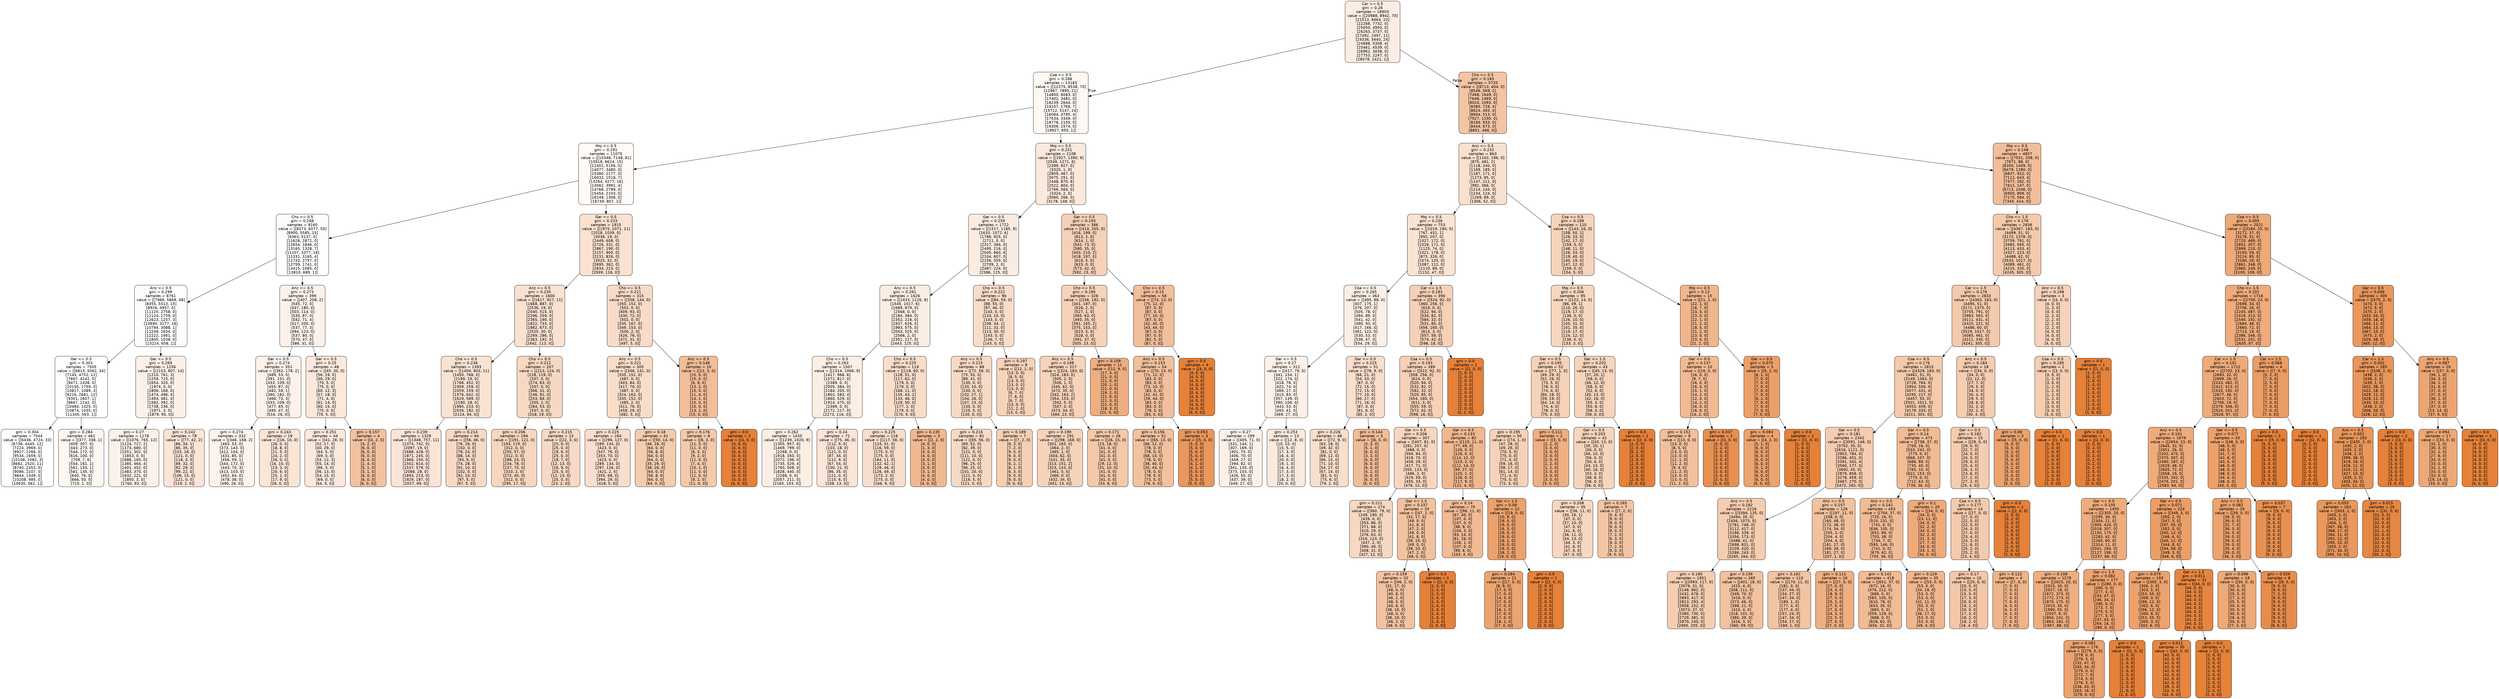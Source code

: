 digraph Tree {
node [shape=box, style="filled, rounded", color="black", fontname=helvetica] ;
edge [fontname=helvetica] ;
0 [label="Car <= 0.5\ngini = 0.26\nsamples = 18903\nvalue = [[20988, 8942, 70]\n[21513, 8464, 23]\n[22268, 7732, 0]\n[25050, 4950, 0]\n[26263, 3737, 0]\n[27492, 2497, 11]\n[24336, 5640, 24]\n[24688, 5308, 4]\n[25461, 4539, 0]\n[26962, 3038, 0]\n[27753, 2247, 0]\n[28578, 1421, 1]]", fillcolor="#fbede3"] ;
1 [label="Coa <= 0.5\ngini = 0.286\nsamples = 13183\nvalue = [[12275, 8538, 70]\n[12967, 7895, 21]\n[14800, 6083, 0]\n[17402, 3481, 0]\n[18239, 2644, 0]\n[19107, 1769, 7]\n[15712, 5147, 24]\n[16084, 4795, 4]\n[17534, 3349, 0]\n[18778, 2105, 0]\n[19309, 1574, 0]\n[19927, 955, 1]]", fillcolor="#fdf8f3"] ;
0 -> 1 [labeldistance=2.5, labelangle=45, headlabel="True"] ;
2 [label="Moj <= 0.5\ngini = 0.291\nsamples = 11075\nvalue = [[10348, 7148, 61]\n[10918, 6624, 15]\n[12401, 5156, 0]\n[14077, 3480, 0]\n[15380, 2177, 0]\n[16032, 1518, 7]\n[13264, 4277, 16]\n[13562, 3991, 4]\n[14768, 2789, 0]\n[15454, 2103, 0]\n[16249, 1308, 0]\n[16749, 807, 1]]", fillcolor="#fefaf7"] ;
1 -> 2 ;
3 [label="Cho <= 0.5\ngini = 0.298\nsamples = 9160\nvalue = [[8373, 6077, 50]\n[8900, 5585, 15]\n[9363, 5137, 0]\n[11628, 2872, 0]\n[12654, 1846, 0]\n[13165, 1328, 7]\n[11107, 3377, 16]\n[11331, 3165, 4]\n[11743, 2757, 0]\n[12759, 1741, 0]\n[13415, 1085, 0]\n[13810, 689, 1]]", fillcolor="#fffdfb"] ;
2 -> 3 ;
4 [label="Anz <= 0.5\ngini = 0.299\nsamples = 8761\nvalue = [[7966, 5869, 48]\n[8355, 5513, 15]\n[8926, 4957, 0]\n[11125, 2758, 0]\n[12124, 1759, 0]\n[12623, 1257, 3]\n[10690, 3177, 16]\n[10794, 3088, 1]\n[11249, 2634, 0]\n[12222, 1661, 0]\n[12845, 1038, 0]\n[13224, 658, 1]]", fillcolor="#fffdfc"] ;
3 -> 4 ;
5 [label="Gar <= 0.5\ngini = 0.303\nsamples = 7505\nvalue = [[6813, 5062, 34]\n[7145, 4752, 12]\n[7667, 4242, 0]\n[9471, 2438, 0]\n[10150, 1759, 0]\n[10817, 1089, 3]\n[9216, 2681, 12]\n[9301, 2607, 1]\n[9667, 2242, 0]\n[10484, 1425, 0]\n[10874, 1035, 0]\n[11345, 563, 1]]", fillcolor="#fffffe"] ;
4 -> 5 ;
6 [label="gini = 0.304\nsamples = 7044\nvalue = [[6436, 4724, 33]\n[6736, 4445, 12]\n[7224, 3969, 0]\n[8927, 2266, 0]\n[9534, 1659, 0]\n[10108, 1082, 3]\n[8662, 2520, 11]\n[8740, 2453, 0]\n[9086, 2107, 0]\n[9844, 1349, 0]\n[10208, 985, 0]\n[10630, 562, 1]]", fillcolor="#ffffff"] ;
5 -> 6 ;
7 [label="gini = 0.284\nsamples = 461\nvalue = [[377, 338, 1]\n[409, 307, 0]\n[443, 273, 0]\n[544, 172, 0]\n[616, 100, 0]\n[709, 7, 0]\n[554, 161, 1]\n[561, 154, 1]\n[581, 135, 0]\n[640, 76, 0]\n[666, 50, 0]\n[715, 1, 0]]", fillcolor="#fdf7f2"] ;
5 -> 7 ;
8 [label="Gar <= 0.5\ngini = 0.269\nsamples = 1256\nvalue = [[1153, 807, 14]\n[1210, 761, 3]\n[1259, 715, 0]\n[1654, 320, 0]\n[1974, 0, 0]\n[1806, 168, 0]\n[1474, 496, 4]\n[1493, 481, 0]\n[1582, 392, 0]\n[1738, 236, 0]\n[1971, 3, 0]\n[1879, 95, 0]]", fillcolor="#fcf1e8"] ;
4 -> 8 ;
9 [label="gini = 0.27\nsamples = 1178\nvalue = [[1076, 765, 12]\n[1124, 727, 2]\n[1173, 680, 0]\n[1551, 302, 0]\n[1853, 0, 0]\n[1688, 165, 0]\n[1385, 464, 4]\n[1401, 452, 0]\n[1483, 370, 0]\n[1632, 221, 0]\n[1850, 3, 0]\n[1760, 93, 0]]", fillcolor="#fcf1e9"] ;
8 -> 9 ;
10 [label="gini = 0.242\nsamples = 78\nvalue = [[77, 42, 2]\n[86, 34, 1]\n[86, 35, 0]\n[103, 18, 0]\n[121, 0, 0]\n[118, 3, 0]\n[89, 32, 0]\n[92, 29, 0]\n[99, 22, 0]\n[106, 15, 0]\n[121, 0, 0]\n[119, 2, 0]]", fillcolor="#fae5d7"] ;
8 -> 10 ;
11 [label="Anz <= 0.5\ngini = 0.273\nsamples = 399\nvalue = [[407, 208, 2]\n[545, 72, 0]\n[437, 180, 0]\n[503, 114, 0]\n[530, 87, 0]\n[542, 71, 4]\n[417, 200, 0]\n[537, 77, 3]\n[494, 123, 0]\n[537, 80, 0]\n[570, 47, 0]\n[586, 31, 0]]", fillcolor="#fcf2eb"] ;
3 -> 11 ;
12 [label="Gar <= 0.5\ngini = 0.274\nsamples = 351\nvalue = [[362, 178, 2]\n[489, 53, 0]\n[391, 151, 0]\n[433, 109, 0]\n[455, 87, 0]\n[482, 59, 1]\n[360, 182, 0]\n[466, 73, 3]\n[433, 109, 0]\n[477, 65, 0]\n[495, 47, 0]\n[516, 26, 0]]", fillcolor="#fcf2eb"] ;
11 -> 12 ;
13 [label="gini = 0.274\nsamples = 332\nvalue = [[346, 168, 2]\n[463, 53, 0]\n[373, 143, 0]\n[412, 104, 0]\n[431, 85, 0]\n[456, 59, 1]\n[344, 172, 0]\n[443, 70, 3]\n[413, 103, 0]\n[452, 64, 0]\n[478, 38, 0]\n[490, 26, 0]]", fillcolor="#fcf3ec"] ;
12 -> 13 ;
14 [label="gini = 0.243\nsamples = 19\nvalue = [[16, 10, 0]\n[26, 0, 0]\n[18, 8, 0]\n[21, 5, 0]\n[24, 2, 0]\n[26, 0, 0]\n[16, 10, 0]\n[23, 3, 0]\n[20, 6, 0]\n[25, 1, 0]\n[17, 9, 0]\n[26, 0, 0]]", fillcolor="#fae6d7"] ;
12 -> 14 ;
15 [label="Gar <= 0.5\ngini = 0.25\nsamples = 48\nvalue = [[45, 30, 0]\n[56, 19, 0]\n[46, 29, 0]\n[70, 5, 0]\n[75, 0, 0]\n[60, 12, 3]\n[57, 18, 0]\n[71, 4, 0]\n[61, 14, 0]\n[60, 15, 0]\n[75, 0, 0]\n[70, 5, 0]]", fillcolor="#fae9dc"] ;
11 -> 15 ;
16 [label="gini = 0.251\nsamples = 44\nvalue = [[41, 28, 0]\n[52, 17, 0]\n[40, 29, 0]\n[64, 5, 0]\n[69, 0, 0]\n[54, 12, 3]\n[55, 14, 0]\n[66, 3, 0]\n[56, 13, 0]\n[54, 15, 0]\n[69, 0, 0]\n[64, 5, 0]]", fillcolor="#fbe9dd"] ;
15 -> 16 ;
17 [label="gini = 0.157\nsamples = 4\nvalue = [[4, 2, 0]\n[4, 2, 0]\n[6, 0, 0]\n[6, 0, 0]\n[6, 0, 0]\n[6, 0, 0]\n[2, 4, 0]\n[5, 1, 0]\n[5, 1, 0]\n[6, 0, 0]\n[6, 0, 0]\n[6, 0, 0]]", fillcolor="#f2c2a0"] ;
15 -> 17 ;
18 [label="Gar <= 0.5\ngini = 0.233\nsamples = 1915\nvalue = [[1975, 1071, 11]\n[2018, 1039, 0]\n[3038, 19, 0]\n[2449, 608, 0]\n[2726, 331, 0]\n[2867, 190, 0]\n[2157, 900, 0]\n[2231, 826, 0]\n[3025, 32, 0]\n[2695, 362, 0]\n[2834, 223, 0]\n[2939, 118, 0]]", fillcolor="#f9e2d1"] ;
2 -> 18 ;
19 [label="Anz <= 0.5\ngini = 0.235\nsamples = 1600\nvalue = [[1617, 927, 11]\n[1668, 887, 0]\n[2536, 19, 0]\n[2040, 515, 0]\n[2296, 259, 0]\n[2365, 190, 0]\n[1822, 733, 0]\n[1882, 673, 0]\n[2525, 30, 0]\n[2269, 286, 0]\n[2363, 192, 0]\n[2442, 113, 0]]", fillcolor="#f9e2d2"] ;
18 -> 19 ;
20 [label="Cho <= 0.5\ngini = 0.238\nsamples = 1393\nvalue = [[1404, 803, 11]\n[1450, 768, 0]\n[2199, 19, 0]\n[1766, 452, 0]\n[1959, 259, 0]\n[2059, 159, 0]\n[1576, 642, 0]\n[1629, 589, 0]\n[2190, 28, 0]\n[1985, 233, 0]\n[2026, 192, 0]\n[2124, 94, 0]]", fillcolor="#f9e4d4"] ;
19 -> 20 ;
21 [label="gini = 0.239\nsamples = 1329\nvalue = [[1348, 757, 11]\n[1374, 742, 0]\n[2097, 19, 0]\n[1688, 428, 0]\n[1871, 245, 0]\n[1966, 150, 0]\n[1502, 614, 0]\n[1537, 579, 0]\n[2088, 28, 0]\n[1893, 223, 0]\n[1929, 187, 0]\n[2027, 89, 0]]", fillcolor="#f9e4d5"] ;
20 -> 21 ;
22 [label="gini = 0.214\nsamples = 64\nvalue = [[56, 46, 0]\n[76, 26, 0]\n[102, 0, 0]\n[78, 24, 0]\n[88, 14, 0]\n[93, 9, 0]\n[74, 28, 0]\n[92, 10, 0]\n[102, 0, 0]\n[92, 10, 0]\n[97, 5, 0]\n[97, 5, 0]]", fillcolor="#f7dac5"] ;
20 -> 22 ;
23 [label="Cho <= 0.5\ngini = 0.212\nsamples = 207\nvalue = [[213, 124, 0]\n[218, 119, 0]\n[337, 0, 0]\n[274, 63, 0]\n[337, 0, 0]\n[306, 31, 0]\n[246, 91, 0]\n[253, 84, 0]\n[335, 2, 0]\n[284, 53, 0]\n[337, 0, 0]\n[318, 19, 0]]", fillcolor="#f7d9c3"] ;
19 -> 23 ;
24 [label="gini = 0.206\nsamples = 194\nvalue = [[191, 121, 0]\n[193, 119, 0]\n[312, 0, 0]\n[255, 57, 0]\n[312, 0, 0]\n[288, 24, 0]\n[234, 78, 0]\n[237, 75, 0]\n[310, 2, 0]\n[272, 40, 0]\n[312, 0, 0]\n[295, 17, 0]]", fillcolor="#f7d6bf"] ;
23 -> 24 ;
25 [label="gini = 0.215\nsamples = 13\nvalue = [[22, 3, 0]\n[25, 0, 0]\n[25, 0, 0]\n[19, 6, 0]\n[25, 0, 0]\n[18, 7, 0]\n[12, 13, 0]\n[16, 9, 0]\n[25, 0, 0]\n[12, 13, 0]\n[25, 0, 0]\n[23, 2, 0]]", fillcolor="#f7dac5"] ;
23 -> 25 ;
26 [label="Cho <= 0.5\ngini = 0.221\nsamples = 315\nvalue = [[358, 144, 0]\n[350, 152, 0]\n[502, 0, 0]\n[409, 93, 0]\n[430, 72, 0]\n[502, 0, 0]\n[335, 167, 0]\n[349, 153, 0]\n[500, 2, 0]\n[426, 76, 0]\n[471, 31, 0]\n[497, 5, 0]]", fillcolor="#f8dcc9"] ;
18 -> 26 ;
27 [label="Anz <= 0.5\ngini = 0.221\nsamples = 305\nvalue = [[346, 141, 0]\n[335, 152, 0]\n[487, 0, 0]\n[403, 84, 0]\n[417, 70, 0]\n[487, 0, 0]\n[324, 163, 0]\n[335, 152, 0]\n[485, 2, 0]\n[411, 76, 0]\n[458, 29, 0]\n[482, 5, 0]]", fillcolor="#f8ddc9"] ;
26 -> 27 ;
28 [label="gini = 0.225\nsamples = 264\nvalue = [[296, 127, 0]\n[289, 134, 0]\n[423, 0, 0]\n[347, 76, 0]\n[353, 70, 0]\n[423, 0, 0]\n[289, 134, 0]\n[297, 126, 0]\n[421, 2, 0]\n[355, 68, 0]\n[394, 29, 0]\n[418, 5, 0]]", fillcolor="#f8decc"] ;
27 -> 28 ;
29 [label="gini = 0.18\nsamples = 41\nvalue = [[50, 14, 0]\n[46, 18, 0]\n[64, 0, 0]\n[56, 8, 0]\n[64, 0, 0]\n[64, 0, 0]\n[35, 29, 0]\n[38, 26, 0]\n[64, 0, 0]\n[56, 8, 0]\n[64, 0, 0]\n[64, 0, 0]]", fillcolor="#f4ccae"] ;
27 -> 29 ;
30 [label="Anz <= 0.5\ngini = 0.148\nsamples = 10\nvalue = [[12, 3, 0]\n[15, 0, 0]\n[15, 0, 0]\n[6, 9, 0]\n[13, 2, 0]\n[15, 0, 0]\n[11, 4, 0]\n[14, 1, 0]\n[15, 0, 0]\n[15, 0, 0]\n[13, 2, 0]\n[15, 0, 0]]", fillcolor="#f2be9a"] ;
26 -> 30 ;
31 [label="gini = 0.176\nsamples = 8\nvalue = [[8, 3, 0]\n[11, 0, 0]\n[11, 0, 0]\n[6, 5, 0]\n[9, 2, 0]\n[11, 0, 0]\n[7, 4, 0]\n[10, 1, 0]\n[11, 0, 0]\n[11, 0, 0]\n[9, 2, 0]\n[11, 0, 0]]", fillcolor="#f4caac"] ;
30 -> 31 ;
32 [label="gini = 0.0\nsamples = 2\nvalue = [[4, 0, 0]\n[4, 0, 0]\n[4, 0, 0]\n[0, 4, 0]\n[4, 0, 0]\n[4, 0, 0]\n[4, 0, 0]\n[4, 0, 0]\n[4, 0, 0]\n[4, 0, 0]\n[4, 0, 0]\n[4, 0, 0]]", fillcolor="#e58139"] ;
30 -> 32 ;
33 [label="Moj <= 0.5\ngini = 0.251\nsamples = 2108\nvalue = [[1927, 1390, 9]\n[2049, 1271, 6]\n[2399, 927, 0]\n[3325, 1, 0]\n[2859, 467, 0]\n[3075, 251, 0]\n[2448, 870, 8]\n[2522, 804, 0]\n[2766, 560, 0]\n[3324, 2, 0]\n[3060, 266, 0]\n[3178, 148, 0]]", fillcolor="#fbe9dd"] ;
1 -> 33 ;
34 [label="Gar <= 0.5\ngini = 0.259\nsamples = 1722\nvalue = [[1517, 1185, 9]\n[1633, 1072, 6]\n[1786, 925, 0]\n[2711, 0, 0]\n[2317, 394, 0]\n[2495, 216, 0]\n[2045, 660, 6]\n[2104, 607, 0]\n[2156, 555, 0]\n[2709, 2, 0]\n[2487, 224, 0]\n[2586, 125, 0]]", fillcolor="#fbece2"] ;
33 -> 34 ;
35 [label="Anz <= 0.5\ngini = 0.261\nsamples = 1626\nvalue = [[1433, 1126, 9]\n[1545, 1017, 6]\n[1689, 879, 0]\n[2568, 0, 0]\n[2184, 384, 0]\n[2352, 216, 0]\n[1937, 626, 5]\n[1993, 575, 0]\n[2043, 525, 0]\n[2566, 2, 0]\n[2351, 217, 0]\n[2443, 125, 0]]", fillcolor="#fbede3"] ;
34 -> 35 ;
36 [label="Cho <= 0.5\ngini = 0.263\nsamples = 1507\nvalue = [[1314, 1066, 9]\n[1417, 966, 6]\n[1572, 817, 0]\n[2389, 0, 0]\n[2005, 384, 0]\n[2184, 205, 0]\n[1802, 583, 4]\n[1860, 529, 0]\n[1914, 475, 0]\n[2389, 0, 0]\n[2172, 217, 0]\n[2273, 116, 0]]", fillcolor="#fbeee4"] ;
35 -> 36 ;
37 [label="gini = 0.262\nsamples = 1435\nvalue = [[1239, 1020, 9]\n[1305, 957, 6]\n[1469, 799, 0]\n[2268, 0, 0]\n[1918, 350, 0]\n[2072, 196, 0]\n[1735, 529, 4]\n[1760, 508, 0]\n[1828, 440, 0]\n[2268, 0, 0]\n[2057, 211, 0]\n[2165, 103, 0]]", fillcolor="#fbeee4"] ;
36 -> 37 ;
38 [label="gini = 0.24\nsamples = 72\nvalue = [[75, 46, 0]\n[112, 9, 0]\n[103, 18, 0]\n[121, 0, 0]\n[87, 34, 0]\n[112, 9, 0]\n[67, 54, 0]\n[100, 21, 0]\n[86, 35, 0]\n[121, 0, 0]\n[115, 6, 0]\n[108, 13, 0]]", fillcolor="#fae5d6"] ;
36 -> 38 ;
39 [label="Cho <= 0.5\ngini = 0.225\nsamples = 119\nvalue = [[119, 60, 0]\n[128, 51, 0]\n[117, 62, 0]\n[179, 0, 0]\n[179, 0, 0]\n[168, 11, 0]\n[135, 43, 1]\n[133, 46, 0]\n[129, 50, 0]\n[177, 2, 0]\n[179, 0, 0]\n[170, 9, 0]]", fillcolor="#f8decb"] ;
35 -> 39 ;
40 [label="gini = 0.225\nsamples = 116\nvalue = [[117, 58, 0]\n[124, 51, 0]\n[116, 59, 0]\n[175, 0, 0]\n[175, 0, 0]\n[164, 11, 0]\n[132, 42, 1]\n[129, 46, 0]\n[126, 49, 0]\n[173, 2, 0]\n[175, 0, 0]\n[166, 9, 0]]", fillcolor="#f8decc"] ;
39 -> 40 ;
41 [label="gini = 0.135\nsamples = 3\nvalue = [[2, 2, 0]\n[4, 0, 0]\n[1, 3, 0]\n[4, 0, 0]\n[4, 0, 0]\n[4, 0, 0]\n[3, 1, 0]\n[4, 0, 0]\n[3, 1, 0]\n[4, 0, 0]\n[4, 0, 0]\n[4, 0, 0]]", fillcolor="#f1b991"] ;
39 -> 41 ;
42 [label="Cho <= 0.5\ngini = 0.222\nsamples = 96\nvalue = [[84, 59, 0]\n[88, 55, 0]\n[97, 46, 0]\n[143, 0, 0]\n[133, 10, 0]\n[143, 0, 0]\n[108, 34, 1]\n[111, 32, 0]\n[113, 30, 0]\n[143, 0, 0]\n[136, 7, 0]\n[143, 0, 0]]", fillcolor="#f8ddca"] ;
34 -> 42 ;
43 [label="Anz <= 0.5\ngini = 0.215\nsamples = 88\nvalue = [[72, 58, 0]\n[75, 55, 0]\n[89, 41, 0]\n[130, 0, 0]\n[120, 10, 0]\n[130, 0, 0]\n[102, 27, 1]\n[104, 26, 0]\n[107, 23, 0]\n[130, 0, 0]\n[125, 5, 0]\n[130, 0, 0]]", fillcolor="#f7dac5"] ;
42 -> 43 ;
44 [label="gini = 0.216\nsamples = 81\nvalue = [[65, 56, 0]\n[69, 52, 0]\n[82, 39, 0]\n[121, 0, 0]\n[111, 10, 0]\n[121, 0, 0]\n[96, 25, 0]\n[96, 25, 0]\n[101, 20, 0]\n[121, 0, 0]\n[116, 5, 0]\n[121, 0, 0]]", fillcolor="#f7dac5"] ;
43 -> 44 ;
45 [label="gini = 0.189\nsamples = 7\nvalue = [[7, 2, 0]\n[6, 3, 0]\n[7, 2, 0]\n[9, 0, 0]\n[9, 0, 0]\n[9, 0, 0]\n[6, 2, 1]\n[8, 1, 0]\n[6, 3, 0]\n[9, 0, 0]\n[9, 0, 0]\n[9, 0, 0]]", fillcolor="#f5d0b4"] ;
43 -> 45 ;
46 [label="gini = 0.197\nsamples = 8\nvalue = [[12, 1, 0]\n[13, 0, 0]\n[8, 5, 0]\n[13, 0, 0]\n[13, 0, 0]\n[13, 0, 0]\n[6, 7, 0]\n[7, 6, 0]\n[6, 7, 0]\n[13, 0, 0]\n[11, 2, 0]\n[13, 0, 0]]", fillcolor="#f6d3ba"] ;
42 -> 46 ;
47 [label="Gar <= 0.5\ngini = 0.193\nsamples = 386\nvalue = [[410, 205, 0]\n[416, 199, 0]\n[613, 2, 0]\n[614, 1, 0]\n[542, 73, 0]\n[580, 35, 0]\n[403, 210, 2]\n[418, 197, 0]\n[610, 5, 0]\n[615, 0, 0]\n[573, 42, 0]\n[592, 23, 0]]", fillcolor="#f5d1b7"] ;
33 -> 47 ;
48 [label="Cho <= 0.5\ngini = 0.195\nsamples = 328\nvalue = [[336, 192, 0]\n[341, 187, 0]\n[526, 2, 0]\n[527, 1, 0]\n[465, 63, 0]\n[493, 35, 0]\n[361, 165, 2]\n[375, 153, 0]\n[523, 5, 0]\n[528, 0, 0]\n[491, 37, 0]\n[505, 23, 0]]", fillcolor="#f6d2b8"] ;
47 -> 48 ;
49 [label="Anz <= 0.5\ngini = 0.198\nsamples = 317\nvalue = [[324, 183, 0]\n[324, 183, 0]\n[505, 2, 0]\n[506, 1, 0]\n[445, 62, 0]\n[472, 35, 0]\n[342, 163, 2]\n[354, 153, 0]\n[502, 5, 0]\n[507, 0, 0]\n[473, 34, 0]\n[484, 23, 0]]", fillcolor="#f6d3ba"] ;
48 -> 49 ;
50 [label="gini = 0.199\nsamples = 291\nvalue = [[298, 168, 0]\n[301, 165, 0]\n[464, 2, 0]\n[465, 1, 0]\n[404, 62, 0]\n[431, 35, 0]\n[313, 151, 2]\n[323, 143, 0]\n[461, 5, 0]\n[466, 0, 0]\n[432, 34, 0]\n[451, 15, 0]]", fillcolor="#f6d4bb"] ;
49 -> 50 ;
51 [label="gini = 0.171\nsamples = 26\nvalue = [[26, 15, 0]\n[23, 18, 0]\n[41, 0, 0]\n[41, 0, 0]\n[41, 0, 0]\n[41, 0, 0]\n[29, 12, 0]\n[31, 10, 0]\n[41, 0, 0]\n[41, 0, 0]\n[41, 0, 0]\n[33, 8, 0]]", fillcolor="#f4c8a9"] ;
49 -> 51 ;
52 [label="gini = 0.109\nsamples = 11\nvalue = [[12, 9, 0]\n[17, 4, 0]\n[21, 0, 0]\n[21, 0, 0]\n[20, 1, 0]\n[21, 0, 0]\n[19, 2, 0]\n[21, 0, 0]\n[21, 0, 0]\n[21, 0, 0]\n[18, 3, 0]\n[21, 0, 0]]", fillcolor="#eeae80"] ;
48 -> 52 ;
53 [label="Cho <= 0.5\ngini = 0.15\nsamples = 58\nvalue = [[74, 13, 0]\n[75, 12, 0]\n[87, 0, 0]\n[87, 0, 0]\n[77, 10, 0]\n[87, 0, 0]\n[42, 45, 0]\n[43, 44, 0]\n[87, 0, 0]\n[87, 0, 0]\n[82, 5, 0]\n[87, 0, 0]]", fillcolor="#f2bf9b"] ;
47 -> 53 ;
54 [label="Anz <= 0.5\ngini = 0.153\nsamples = 54\nvalue = [[70, 13, 0]\n[71, 12, 0]\n[83, 0, 0]\n[83, 0, 0]\n[73, 10, 0]\n[83, 0, 0]\n[42, 41, 0]\n[39, 44, 0]\n[83, 0, 0]\n[83, 0, 0]\n[78, 5, 0]\n[83, 0, 0]]", fillcolor="#f2c09d"] ;
53 -> 54 ;
55 [label="gini = 0.156\nsamples = 51\nvalue = [[65, 13, 0]\n[66, 12, 0]\n[78, 0, 0]\n[78, 0, 0]\n[68, 10, 0]\n[78, 0, 0]\n[38, 40, 0]\n[35, 43, 0]\n[78, 0, 0]\n[78, 0, 0]\n[73, 5, 0]\n[78, 0, 0]]", fillcolor="#f2c29f"] ;
54 -> 55 ;
56 [label="gini = 0.053\nsamples = 3\nvalue = [[5, 0, 0]\n[5, 0, 0]\n[5, 0, 0]\n[5, 0, 0]\n[5, 0, 0]\n[5, 0, 0]\n[4, 1, 0]\n[4, 1, 0]\n[5, 0, 0]\n[5, 0, 0]\n[5, 0, 0]\n[5, 0, 0]]", fillcolor="#ea975c"] ;
54 -> 56 ;
57 [label="gini = 0.0\nsamples = 4\nvalue = [[4, 0, 0]\n[4, 0, 0]\n[4, 0, 0]\n[4, 0, 0]\n[4, 0, 0]\n[4, 0, 0]\n[0, 4, 0]\n[4, 0, 0]\n[4, 0, 0]\n[4, 0, 0]\n[4, 0, 0]\n[4, 0, 0]]", fillcolor="#e58139"] ;
53 -> 57 ;
58 [label="Cho <= 0.5\ngini = 0.165\nsamples = 5720\nvalue = [[8713, 404, 0]\n[8546, 569, 2]\n[7468, 1649, 0]\n[7648, 1469, 0]\n[8024, 1093, 0]\n[8385, 728, 4]\n[8624, 493, 0]\n[8604, 513, 0]\n[7927, 1190, 0]\n[8184, 933, 0]\n[8444, 673, 0]\n[8651, 466, 0]]", fillcolor="#f3c5a5"] ;
0 -> 58 [labeldistance=2.5, labelangle=-45, headlabel="False"] ;
59 [label="Anz <= 0.5\ngini = 0.232\nsamples = 863\nvalue = [[1162, 196, 0]\n[875, 481, 2]\n[1118, 240, 0]\n[1169, 189, 0]\n[1187, 171, 0]\n[1273, 85, 0]\n[1147, 211, 0]\n[992, 366, 0]\n[1214, 144, 0]\n[1234, 124, 0]\n[1269, 89, 0]\n[1306, 52, 0]]", fillcolor="#f9e1d0"] ;
58 -> 59 ;
60 [label="Moj <= 0.5\ngini = 0.236\nsamples = 753\nvalue = [[1019, 180, 0]\n[767, 431, 1]\n[992, 207, 0]\n[1027, 172, 0]\n[1028, 171, 0]\n[1125, 74, 0]\n[1021, 178, 0]\n[873, 326, 0]\n[1074, 125, 0]\n[1087, 112, 0]\n[1110, 89, 0]\n[1152, 47, 0]]", fillcolor="#f9e3d2"] ;
59 -> 60 ;
61 [label="Coa <= 0.5\ngini = 0.265\nsamples = 363\nvalue = [[495, 88, 0]\n[407, 175, 1]\n[376, 207, 0]\n[505, 78, 0]\n[494, 89, 0]\n[541, 42, 0]\n[490, 93, 0]\n[417, 166, 0]\n[461, 122, 0]\n[530, 53, 0]\n[536, 47, 0]\n[554, 29, 0]]", fillcolor="#fcefe5"] ;
60 -> 61 ;
62 [label="Gar <= 0.5\ngini = 0.27\nsamples = 312\nvalue = [[417, 79, 0]\n[341, 154, 1]\n[322, 174, 0]\n[418, 78, 0]\n[422, 74, 0]\n[469, 27, 0]\n[413, 83, 0]\n[357, 139, 0]\n[390, 106, 0]\n[443, 53, 0]\n[455, 41, 0]\n[469, 27, 0]]", fillcolor="#fcf1e9"] ;
61 -> 62 ;
63 [label="gini = 0.27\nsamples = 299\nvalue = [[405, 71, 0]\n[331, 144, 1]\n[307, 169, 0]\n[401, 75, 0]\n[406, 70, 0]\n[449, 27, 0]\n[394, 82, 0]\n[341, 135, 0]\n[373, 103, 0]\n[426, 50, 0]\n[437, 39, 0]\n[449, 27, 0]]", fillcolor="#fcf1e9"] ;
62 -> 63 ;
64 [label="gini = 0.253\nsamples = 13\nvalue = [[12, 8, 0]\n[10, 10, 0]\n[15, 5, 0]\n[17, 3, 0]\n[16, 4, 0]\n[20, 0, 0]\n[19, 1, 0]\n[16, 4, 0]\n[17, 3, 0]\n[17, 3, 0]\n[18, 2, 0]\n[20, 0, 0]]", fillcolor="#fbeade"] ;
62 -> 64 ;
65 [label="Gar <= 0.5\ngini = 0.225\nsamples = 51\nvalue = [[78, 9, 0]\n[66, 21, 0]\n[54, 33, 0]\n[87, 0, 0]\n[72, 15, 0]\n[72, 15, 0]\n[77, 10, 0]\n[60, 27, 0]\n[71, 16, 0]\n[87, 0, 0]\n[81, 6, 0]\n[85, 2, 0]]", fillcolor="#f8decc"] ;
61 -> 65 ;
66 [label="gini = 0.226\nsamples = 48\nvalue = [[72, 9, 0]\n[63, 18, 0]\n[49, 32, 0]\n[81, 0, 0]\n[69, 12, 0]\n[66, 15, 0]\n[71, 10, 0]\n[54, 27, 0]\n[67, 14, 0]\n[81, 0, 0]\n[75, 6, 0]\n[79, 2, 0]]", fillcolor="#f8dfcc"] ;
65 -> 66 ;
67 [label="gini = 0.144\nsamples = 3\nvalue = [[6, 0, 0]\n[3, 3, 0]\n[5, 1, 0]\n[6, 0, 0]\n[3, 3, 0]\n[6, 0, 0]\n[6, 0, 0]\n[6, 0, 0]\n[4, 2, 0]\n[6, 0, 0]\n[6, 0, 0]\n[6, 0, 0]]", fillcolor="#f1bd97"] ;
65 -> 67 ;
68 [label="Car <= 1.5\ngini = 0.193\nsamples = 390\nvalue = [[524, 92, 0]\n[360, 256, 0]\n[616, 0, 0]\n[522, 94, 0]\n[534, 82, 0]\n[584, 32, 0]\n[531, 85, 0]\n[456, 160, 0]\n[613, 3, 0]\n[557, 59, 0]\n[574, 42, 0]\n[598, 18, 0]]", fillcolor="#f6d1b7"] ;
60 -> 68 ;
69 [label="Coa <= 0.5\ngini = 0.193\nsamples = 389\nvalue = [[522, 92, 0]\n[358, 256, 0]\n[614, 0, 0]\n[520, 94, 0]\n[532, 82, 0]\n[582, 32, 0]\n[529, 85, 0]\n[454, 160, 0]\n[611, 3, 0]\n[555, 59, 0]\n[572, 42, 0]\n[598, 16, 0]]", fillcolor="#f6d1b7"] ;
68 -> 69 ;
70 [label="Gar <= 0.5\ngini = 0.206\nsamples = 307\nvalue = [[407, 81, 0]\n[281, 207, 0]\n[488, 0, 0]\n[394, 94, 0]\n[418, 70, 0]\n[459, 29, 0]\n[417, 71, 0]\n[355, 133, 0]\n[486, 2, 0]\n[429, 59, 0]\n[455, 33, 0]\n[476, 12, 0]]", fillcolor="#f7d6bf"] ;
69 -> 70 ;
71 [label="gini = 0.211\nsamples = 274\nvalue = [[360, 79, 0]\n[249, 190, 0]\n[439, 0, 0]\n[353, 86, 0]\n[371, 68, 0]\n[410, 29, 0]\n[376, 63, 0]\n[316, 123, 0]\n[437, 2, 0]\n[390, 49, 0]\n[408, 31, 0]\n[427, 12, 0]]", fillcolor="#f7d8c2"] ;
70 -> 71 ;
72 [label="Gar <= 1.5\ngini = 0.157\nsamples = 33\nvalue = [[47, 2, 0]\n[32, 17, 0]\n[49, 0, 0]\n[41, 8, 0]\n[47, 2, 0]\n[49, 0, 0]\n[41, 8, 0]\n[39, 10, 0]\n[49, 0, 0]\n[39, 10, 0]\n[47, 2, 0]\n[49, 0, 0]]", fillcolor="#f2c29f"] ;
70 -> 72 ;
73 [label="gini = 0.159\nsamples = 32\nvalue = [[46, 2, 0]\n[31, 17, 0]\n[48, 0, 0]\n[40, 8, 0]\n[46, 2, 0]\n[48, 0, 0]\n[40, 8, 0]\n[38, 10, 0]\n[48, 0, 0]\n[38, 10, 0]\n[46, 2, 0]\n[48, 0, 0]]", fillcolor="#f3c3a1"] ;
72 -> 73 ;
74 [label="gini = 0.0\nsamples = 1\nvalue = [[1, 0, 0]\n[1, 0, 0]\n[1, 0, 0]\n[1, 0, 0]\n[1, 0, 0]\n[1, 0, 0]\n[1, 0, 0]\n[1, 0, 0]\n[1, 0, 0]\n[1, 0, 0]\n[1, 0, 0]\n[1, 0, 0]]", fillcolor="#e58139"] ;
72 -> 74 ;
75 [label="Gar <= 0.5\ngini = 0.133\nsamples = 82\nvalue = [[115, 11, 0]\n[77, 49, 0]\n[126, 0, 0]\n[126, 0, 0]\n[114, 12, 0]\n[123, 3, 0]\n[112, 14, 0]\n[99, 27, 0]\n[125, 1, 0]\n[126, 0, 0]\n[117, 9, 0]\n[122, 4, 0]]", fillcolor="#f0b890"] ;
69 -> 75 ;
76 [label="gini = 0.14\nsamples = 70\nvalue = [[96, 11, 0]\n[67, 40, 0]\n[107, 0, 0]\n[107, 0, 0]\n[98, 9, 0]\n[104, 3, 0]\n[93, 14, 0]\n[81, 26, 0]\n[106, 1, 0]\n[107, 0, 0]\n[99, 8, 0]\n[103, 4, 0]]", fillcolor="#f1bb95"] ;
75 -> 76 ;
77 [label="Gar <= 1.5\ngini = 0.08\nsamples = 12\nvalue = [[19, 0, 0]\n[10, 9, 0]\n[19, 0, 0]\n[19, 0, 0]\n[16, 3, 0]\n[19, 0, 0]\n[19, 0, 0]\n[18, 1, 0]\n[19, 0, 0]\n[19, 0, 0]\n[18, 1, 0]\n[19, 0, 0]]", fillcolor="#eca26d"] ;
75 -> 77 ;
78 [label="gini = 0.084\nsamples = 11\nvalue = [[17, 0, 0]\n[8, 9, 0]\n[17, 0, 0]\n[17, 0, 0]\n[14, 3, 0]\n[17, 0, 0]\n[17, 0, 0]\n[16, 1, 0]\n[17, 0, 0]\n[17, 0, 0]\n[16, 1, 0]\n[17, 0, 0]]", fillcolor="#eca470"] ;
77 -> 78 ;
79 [label="gini = 0.0\nsamples = 1\nvalue = [[2, 0, 0]\n[2, 0, 0]\n[2, 0, 0]\n[2, 0, 0]\n[2, 0, 0]\n[2, 0, 0]\n[2, 0, 0]\n[2, 0, 0]\n[2, 0, 0]\n[2, 0, 0]\n[2, 0, 0]\n[2, 0, 0]]", fillcolor="#e58139"] ;
77 -> 79 ;
80 [label="gini = 0.0\nsamples = 1\nvalue = [[2, 0, 0]\n[2, 0, 0]\n[2, 0, 0]\n[2, 0, 0]\n[2, 0, 0]\n[2, 0, 0]\n[2, 0, 0]\n[2, 0, 0]\n[2, 0, 0]\n[2, 0, 0]\n[2, 0, 0]\n[0, 2, 0]]", fillcolor="#e58139"] ;
68 -> 80 ;
81 [label="Coa <= 0.5\ngini = 0.199\nsamples = 110\nvalue = [[143, 16, 0]\n[108, 50, 1]\n[126, 33, 0]\n[142, 17, 0]\n[159, 0, 0]\n[148, 11, 0]\n[126, 33, 0]\n[119, 40, 0]\n[140, 19, 0]\n[147, 12, 0]\n[159, 0, 0]\n[154, 5, 0]]", fillcolor="#f6d3bb"] ;
59 -> 81 ;
82 [label="Moj <= 0.5\ngini = 0.206\nsamples = 95\nvalue = [[122, 14, 0]\n[86, 49, 1]\n[110, 26, 0]\n[119, 17, 0]\n[136, 0, 0]\n[126, 10, 0]\n[105, 31, 0]\n[101, 35, 0]\n[119, 17, 0]\n[124, 12, 0]\n[136, 0, 0]\n[133, 3, 0]]", fillcolor="#f7d7bf"] ;
81 -> 82 ;
83 [label="Gar <= 0.5\ngini = 0.195\nsamples = 52\nvalue = [[77, 1, 0]\n[49, 29, 0]\n[52, 26, 0]\n[73, 5, 0]\n[78, 0, 0]\n[74, 4, 0]\n[60, 18, 0]\n[59, 19, 0]\n[64, 14, 0]\n[74, 4, 0]\n[78, 0, 0]\n[75, 3, 0]]", fillcolor="#f6d2b8"] ;
82 -> 83 ;
84 [label="gini = 0.195\nsamples = 50\nvalue = [[74, 1, 0]\n[47, 28, 0]\n[49, 26, 0]\n[70, 5, 0]\n[75, 0, 0]\n[71, 4, 0]\n[59, 16, 0]\n[58, 17, 0]\n[61, 14, 0]\n[71, 4, 0]\n[75, 0, 0]\n[72, 3, 0]]", fillcolor="#f6d2b8"] ;
83 -> 84 ;
85 [label="gini = 0.111\nsamples = 2\nvalue = [[3, 0, 0]\n[2, 1, 0]\n[3, 0, 0]\n[3, 0, 0]\n[3, 0, 0]\n[3, 0, 0]\n[1, 2, 0]\n[1, 2, 0]\n[3, 0, 0]\n[3, 0, 0]\n[3, 0, 0]\n[3, 0, 0]]", fillcolor="#efaf81"] ;
83 -> 85 ;
86 [label="Gar <= 1.5\ngini = 0.202\nsamples = 43\nvalue = [[45, 13, 0]\n[37, 20, 1]\n[58, 0, 0]\n[46, 12, 0]\n[58, 0, 0]\n[52, 6, 0]\n[45, 13, 0]\n[42, 16, 0]\n[55, 3, 0]\n[50, 8, 0]\n[58, 0, 0]\n[58, 0, 0]]", fillcolor="#f6d5bc"] ;
82 -> 86 ;
87 [label="Gar <= 0.5\ngini = 0.203\nsamples = 42\nvalue = [[43, 13, 0]\n[35, 20, 1]\n[56, 0, 0]\n[46, 10, 0]\n[56, 0, 0]\n[50, 6, 0]\n[43, 13, 0]\n[40, 16, 0]\n[53, 3, 0]\n[48, 8, 0]\n[56, 0, 0]\n[56, 0, 0]]", fillcolor="#f6d5bd"] ;
86 -> 87 ;
88 [label="gini = 0.208\nsamples = 35\nvalue = [[36, 11, 0]\n[30, 16, 1]\n[47, 0, 0]\n[37, 10, 0]\n[47, 0, 0]\n[41, 6, 0]\n[36, 11, 0]\n[34, 13, 0]\n[44, 3, 0]\n[41, 6, 0]\n[47, 0, 0]\n[47, 0, 0]]", fillcolor="#f7d7c0"] ;
87 -> 88 ;
89 [label="gini = 0.165\nsamples = 7\nvalue = [[7, 2, 0]\n[5, 4, 0]\n[9, 0, 0]\n[9, 0, 0]\n[9, 0, 0]\n[9, 0, 0]\n[7, 2, 0]\n[6, 3, 0]\n[9, 0, 0]\n[7, 2, 0]\n[9, 0, 0]\n[9, 0, 0]]", fillcolor="#f3c5a4"] ;
87 -> 89 ;
90 [label="gini = 0.0\nsamples = 1\nvalue = [[2, 0, 0]\n[2, 0, 0]\n[2, 0, 0]\n[0, 2, 0]\n[2, 0, 0]\n[2, 0, 0]\n[2, 0, 0]\n[2, 0, 0]\n[2, 0, 0]\n[2, 0, 0]\n[2, 0, 0]\n[2, 0, 0]]", fillcolor="#e58139"] ;
86 -> 90 ;
91 [label="Moj <= 0.5\ngini = 0.13\nsamples = 15\nvalue = [[21, 2, 0]\n[22, 1, 0]\n[16, 7, 0]\n[23, 0, 0]\n[23, 0, 0]\n[22, 1, 0]\n[21, 2, 0]\n[18, 5, 0]\n[21, 2, 0]\n[23, 0, 0]\n[23, 0, 0]\n[21, 2, 0]]", fillcolor="#f0b78e"] ;
81 -> 91 ;
92 [label="Gar <= 0.5\ngini = 0.137\nsamples = 10\nvalue = [[16, 0, 0]\n[16, 0, 0]\n[9, 7, 0]\n[16, 0, 0]\n[16, 0, 0]\n[15, 1, 0]\n[14, 2, 0]\n[12, 4, 0]\n[14, 2, 0]\n[16, 0, 0]\n[16, 0, 0]\n[14, 2, 0]]", fillcolor="#f1ba92"] ;
91 -> 92 ;
93 [label="gini = 0.152\nsamples = 8\nvalue = [[13, 0, 0]\n[13, 0, 0]\n[8, 5, 0]\n[13, 0, 0]\n[13, 0, 0]\n[12, 1, 0]\n[11, 2, 0]\n[9, 4, 0]\n[11, 2, 0]\n[13, 0, 0]\n[13, 0, 0]\n[11, 2, 0]]", fillcolor="#f2c09c"] ;
92 -> 93 ;
94 [label="gini = 0.037\nsamples = 2\nvalue = [[3, 0, 0]\n[3, 0, 0]\n[1, 2, 0]\n[3, 0, 0]\n[3, 0, 0]\n[3, 0, 0]\n[3, 0, 0]\n[3, 0, 0]\n[3, 0, 0]\n[3, 0, 0]\n[3, 0, 0]\n[3, 0, 0]]", fillcolor="#e89051"] ;
92 -> 94 ;
95 [label="Gar <= 0.5\ngini = 0.075\nsamples = 5\nvalue = [[5, 2, 0]\n[6, 1, 0]\n[7, 0, 0]\n[7, 0, 0]\n[7, 0, 0]\n[7, 0, 0]\n[7, 0, 0]\n[6, 1, 0]\n[7, 0, 0]\n[7, 0, 0]\n[7, 0, 0]\n[7, 0, 0]]", fillcolor="#eba06a"] ;
91 -> 95 ;
96 [label="gini = 0.083\nsamples = 4\nvalue = [[4, 2, 0]\n[5, 1, 0]\n[6, 0, 0]\n[6, 0, 0]\n[6, 0, 0]\n[6, 0, 0]\n[6, 0, 0]\n[5, 1, 0]\n[6, 0, 0]\n[6, 0, 0]\n[6, 0, 0]\n[6, 0, 0]]", fillcolor="#eca46f"] ;
95 -> 96 ;
97 [label="gini = 0.0\nsamples = 1\nvalue = [[1, 0, 0]\n[1, 0, 0]\n[1, 0, 0]\n[1, 0, 0]\n[1, 0, 0]\n[1, 0, 0]\n[1, 0, 0]\n[1, 0, 0]\n[1, 0, 0]\n[1, 0, 0]\n[1, 0, 0]\n[1, 0, 0]]", fillcolor="#e58139"] ;
95 -> 97 ;
98 [label="Moj <= 0.5\ngini = 0.148\nsamples = 4857\nvalue = [[7551, 208, 0]\n[7671, 88, 0]\n[6350, 1409, 0]\n[6479, 1280, 0]\n[6837, 922, 0]\n[7112, 643, 4]\n[7477, 282, 0]\n[7612, 147, 0]\n[6713, 1046, 0]\n[6950, 809, 0]\n[7175, 584, 0]\n[7345, 414, 0]]", fillcolor="#f2be9a"] ;
58 -> 98 ;
99 [label="Cho <= 1.5\ngini = 0.176\nsamples = 2836\nvalue = [[4367, 183, 0]\n[4499, 51, 0]\n[3172, 1378, 0]\n[3759, 791, 0]\n[3985, 565, 0]\n[4113, 433, 4]\n[4327, 223, 0]\n[4488, 62, 0]\n[3533, 1017, 0]\n[4089, 461, 0]\n[4215, 335, 0]\n[4245, 305, 0]]", fillcolor="#f4caac"] ;
98 -> 99 ;
100 [label="Car <= 1.5\ngini = 0.176\nsamples = 2833\nvalue = [[4363, 183, 0]\n[4495, 51, 0]\n[3171, 1375, 0]\n[3755, 791, 0]\n[3983, 563, 0]\n[4111, 431, 4]\n[4325, 221, 0]\n[4486, 60, 0]\n[3529, 1017, 0]\n[4085, 461, 0]\n[4211, 335, 0]\n[4241, 305, 0]]", fillcolor="#f4caac"] ;
99 -> 100 ;
101 [label="Coa <= 0.5\ngini = 0.176\nsamples = 2815\nvalue = [[4329, 183, 0]\n[4461, 51, 0]\n[3149, 1363, 0]\n[3728, 784, 0]\n[3954, 558, 0]\n[4077, 431, 4]\n[4295, 217, 0]\n[4457, 55, 0]\n[3501, 1011, 0]\n[4053, 459, 0]\n[4179, 333, 0]\n[4211, 301, 0]]", fillcolor="#f4caab"] ;
100 -> 101 ;
102 [label="Gar <= 0.5\ngini = 0.181\nsamples = 2342\nvalue = [[3591, 146, 0]\n[3702, 35, 0]\n[2616, 1121, 0]\n[2953, 784, 0]\n[3286, 451, 0]\n[3391, 342, 4]\n[3560, 177, 0]\n[3692, 45, 0]\n[2879, 858, 0]\n[3278, 459, 0]\n[3467, 270, 0]\n[3472, 265, 0]]", fillcolor="#f5ccaf"] ;
101 -> 102 ;
103 [label="Anz <= 0.5\ngini = 0.182\nsamples = 2216\nvalue = [[3394, 135, 0]\n[3494, 35, 0]\n[2456, 1073, 0]\n[2781, 748, 0]\n[3112, 417, 0]\n[3186, 339, 4]\n[3356, 173, 0]\n[3488, 41, 0]\n[2698, 831, 0]\n[3109, 420, 0]\n[3286, 243, 0]\n[3265, 264, 0]]", fillcolor="#f5cdb0"] ;
102 -> 103 ;
104 [label="gini = 0.185\nsamples = 1951\nvalue = [[2993, 117, 0]\n[3079, 31, 0]\n[2148, 962, 0]\n[2432, 678, 0]\n[2693, 417, 0]\n[2813, 293, 4]\n[2958, 152, 0]\n[3073, 37, 0]\n[2380, 730, 0]\n[2729, 381, 0]\n[2870, 240, 0]\n[2905, 205, 0]]", fillcolor="#f5ceb2"] ;
103 -> 104 ;
105 [label="gini = 0.156\nsamples = 265\nvalue = [[401, 18, 0]\n[415, 4, 0]\n[308, 111, 0]\n[349, 70, 0]\n[419, 0, 0]\n[373, 46, 0]\n[398, 21, 0]\n[415, 4, 0]\n[318, 101, 0]\n[380, 39, 0]\n[416, 3, 0]\n[360, 59, 0]]", fillcolor="#f2c29f"] ;
103 -> 105 ;
106 [label="Anz <= 0.5\ngini = 0.157\nsamples = 126\nvalue = [[197, 11, 0]\n[208, 0, 0]\n[160, 48, 0]\n[172, 36, 0]\n[174, 34, 0]\n[205, 3, 0]\n[204, 4, 0]\n[204, 4, 0]\n[181, 27, 0]\n[169, 39, 0]\n[181, 27, 0]\n[207, 1, 0]]", fillcolor="#f2c29f"] ;
102 -> 106 ;
107 [label="gini = 0.162\nsamples = 110\nvalue = [[170, 11, 0]\n[181, 0, 0]\n[137, 44, 0]\n[154, 27, 0]\n[147, 34, 0]\n[180, 1, 0]\n[177, 4, 0]\n[177, 4, 0]\n[157, 24, 0]\n[147, 34, 0]\n[154, 27, 0]\n[180, 1, 0]]", fillcolor="#f3c4a2"] ;
106 -> 107 ;
108 [label="gini = 0.111\nsamples = 16\nvalue = [[27, 0, 0]\n[27, 0, 0]\n[23, 4, 0]\n[18, 9, 0]\n[27, 0, 0]\n[25, 2, 0]\n[27, 0, 0]\n[27, 0, 0]\n[24, 3, 0]\n[22, 5, 0]\n[27, 0, 0]\n[27, 0, 0]]", fillcolor="#efaf81"] ;
106 -> 108 ;
109 [label="Gar <= 0.5\ngini = 0.14\nsamples = 473\nvalue = [[738, 37, 0]\n[759, 16, 0]\n[533, 242, 0]\n[775, 0, 0]\n[668, 107, 0]\n[686, 89, 0]\n[735, 40, 0]\n[765, 10, 0]\n[622, 153, 0]\n[775, 0, 0]\n[712, 63, 0]\n[739, 36, 0]]", fillcolor="#f1bb94"] ;
101 -> 109 ;
110 [label="Anz <= 0.5\ngini = 0.142\nsamples = 453\nvalue = [[704, 37, 0]\n[725, 16, 0]\n[510, 231, 0]\n[741, 0, 0]\n[636, 105, 0]\n[652, 89, 0]\n[703, 38, 0]\n[734, 7, 0]\n[595, 146, 0]\n[741, 0, 0]\n[679, 62, 0]\n[705, 36, 0]]", fillcolor="#f1bc95"] ;
109 -> 110 ;
111 [label="gini = 0.142\nsamples = 418\nvalue = [[651, 37, 0]\n[672, 16, 0]\n[476, 212, 0]\n[688, 0, 0]\n[583, 105, 0]\n[610, 78, 0]\n[653, 35, 0]\n[683, 5, 0]\n[559, 129, 0]\n[688, 0, 0]\n[626, 62, 0]\n[656, 32, 0]]", fillcolor="#f1bc95"] ;
110 -> 111 ;
112 [label="gini = 0.129\nsamples = 35\nvalue = [[53, 0, 0]\n[53, 0, 0]\n[34, 19, 0]\n[53, 0, 0]\n[53, 0, 0]\n[42, 11, 0]\n[50, 3, 0]\n[51, 2, 0]\n[36, 17, 0]\n[53, 0, 0]\n[53, 0, 0]\n[49, 4, 0]]", fillcolor="#f0b68d"] ;
110 -> 112 ;
113 [label="gini = 0.1\nsamples = 20\nvalue = [[34, 0, 0]\n[34, 0, 0]\n[23, 11, 0]\n[34, 0, 0]\n[32, 2, 0]\n[34, 0, 0]\n[32, 2, 0]\n[31, 3, 0]\n[27, 7, 0]\n[34, 0, 0]\n[33, 1, 0]\n[34, 0, 0]]", fillcolor="#eeab7a"] ;
109 -> 113 ;
114 [label="Anz <= 0.5\ngini = 0.184\nsamples = 18\nvalue = [[34, 0, 0]\n[34, 0, 0]\n[22, 12, 0]\n[27, 7, 0]\n[29, 5, 0]\n[34, 0, 0]\n[30, 4, 0]\n[29, 5, 0]\n[28, 6, 0]\n[32, 2, 0]\n[32, 2, 0]\n[30, 4, 0]]", fillcolor="#f5cdb1"] ;
100 -> 114 ;
115 [label="Gar <= 0.5\ngini = 0.182\nsamples = 15\nvalue = [[29, 0, 0]\n[29, 0, 0]\n[22, 7, 0]\n[24, 5, 0]\n[24, 5, 0]\n[29, 0, 0]\n[25, 4, 0]\n[26, 3, 0]\n[23, 6, 0]\n[27, 2, 0]\n[27, 2, 0]\n[25, 4, 0]]", fillcolor="#f5ccb0"] ;
114 -> 115 ;
116 [label="Coa <= 0.5\ngini = 0.177\nsamples = 14\nvalue = [[27, 0, 0]\n[27, 0, 0]\n[22, 5, 0]\n[22, 5, 0]\n[24, 3, 0]\n[27, 0, 0]\n[23, 4, 0]\n[24, 3, 0]\n[21, 6, 0]\n[25, 2, 0]\n[25, 2, 0]\n[23, 4, 0]]", fillcolor="#f4caac"] ;
115 -> 116 ;
117 [label="gini = 0.17\nsamples = 10\nvalue = [[20, 0, 0]\n[20, 0, 0]\n[15, 5, 0]\n[15, 5, 0]\n[17, 3, 0]\n[20, 0, 0]\n[19, 1, 0]\n[20, 0, 0]\n[17, 3, 0]\n[18, 2, 0]\n[18, 2, 0]\n[16, 4, 0]]", fillcolor="#f4c7a8"] ;
116 -> 117 ;
118 [label="gini = 0.122\nsamples = 4\nvalue = [[7, 0, 0]\n[7, 0, 0]\n[7, 0, 0]\n[7, 0, 0]\n[7, 0, 0]\n[7, 0, 0]\n[4, 3, 0]\n[4, 3, 0]\n[4, 3, 0]\n[7, 0, 0]\n[7, 0, 0]\n[7, 0, 0]]", fillcolor="#efb489"] ;
116 -> 118 ;
119 [label="gini = 0.0\nsamples = 1\nvalue = [[2, 0, 0]\n[2, 0, 0]\n[0, 2, 0]\n[2, 0, 0]\n[0, 2, 0]\n[2, 0, 0]\n[2, 0, 0]\n[2, 0, 0]\n[2, 0, 0]\n[2, 0, 0]\n[2, 0, 0]\n[2, 0, 0]]", fillcolor="#e58139"] ;
115 -> 119 ;
120 [label="gini = 0.08\nsamples = 3\nvalue = [[5, 0, 0]\n[5, 0, 0]\n[0, 5, 0]\n[3, 2, 0]\n[5, 0, 0]\n[5, 0, 0]\n[5, 0, 0]\n[3, 2, 0]\n[5, 0, 0]\n[5, 0, 0]\n[5, 0, 0]\n[5, 0, 0]]", fillcolor="#eca26d"] ;
114 -> 120 ;
121 [label="Anz <= 0.5\ngini = 0.198\nsamples = 3\nvalue = [[4, 0, 0]\n[4, 0, 0]\n[1, 3, 0]\n[4, 0, 0]\n[2, 2, 0]\n[2, 2, 0]\n[2, 2, 0]\n[2, 2, 0]\n[4, 0, 0]\n[4, 0, 0]\n[4, 0, 0]\n[4, 0, 0]]", fillcolor="#f6d3ba"] ;
99 -> 121 ;
122 [label="Coa <= 0.5\ngini = 0.185\nsamples = 2\nvalue = [[3, 0, 0]\n[3, 0, 0]\n[1, 2, 0]\n[3, 0, 0]\n[1, 2, 0]\n[1, 2, 0]\n[1, 2, 0]\n[1, 2, 0]\n[3, 0, 0]\n[3, 0, 0]\n[3, 0, 0]\n[3, 0, 0]]", fillcolor="#f5ceb2"] ;
121 -> 122 ;
123 [label="gini = 0.0\nsamples = 1\nvalue = [[1, 0, 0]\n[1, 0, 0]\n[1, 0, 0]\n[1, 0, 0]\n[1, 0, 0]\n[1, 0, 0]\n[1, 0, 0]\n[1, 0, 0]\n[1, 0, 0]\n[1, 0, 0]\n[1, 0, 0]\n[1, 0, 0]]", fillcolor="#e58139"] ;
122 -> 123 ;
124 [label="gini = 0.0\nsamples = 1\nvalue = [[2, 0, 0]\n[2, 0, 0]\n[0, 2, 0]\n[2, 0, 0]\n[0, 2, 0]\n[0, 2, 0]\n[0, 2, 0]\n[0, 2, 0]\n[2, 0, 0]\n[2, 0, 0]\n[2, 0, 0]\n[2, 0, 0]]", fillcolor="#e58139"] ;
122 -> 124 ;
125 [label="gini = 0.0\nsamples = 1\nvalue = [[1, 0, 0]\n[1, 0, 0]\n[0, 1, 0]\n[1, 0, 0]\n[1, 0, 0]\n[1, 0, 0]\n[1, 0, 0]\n[1, 0, 0]\n[1, 0, 0]\n[1, 0, 0]\n[1, 0, 0]\n[1, 0, 0]]", fillcolor="#e58139"] ;
121 -> 125 ;
126 [label="Coa <= 0.5\ngini = 0.095\nsamples = 2021\nvalue = [[3184, 25, 0]\n[3172, 37, 0]\n[3178, 31, 0]\n[2720, 489, 0]\n[2852, 357, 0]\n[2999, 210, 0]\n[3150, 59, 0]\n[3124, 85, 0]\n[3180, 29, 0]\n[2861, 348, 0]\n[2960, 249, 0]\n[3100, 109, 0]]", fillcolor="#eda977"] ;
98 -> 126 ;
127 [label="Cho <= 1.5\ngini = 0.101\nsamples = 1716\nvalue = [[2709, 23, 0]\n[2698, 34, 0]\n[2706, 26, 0]\n[2245, 487, 0]\n[2419, 313, 0]\n[2540, 192, 0]\n[2684, 48, 0]\n[2660, 72, 0]\n[2713, 19, 0]\n[2386, 346, 0]\n[2531, 201, 0]\n[2635, 97, 0]]", fillcolor="#eeab7b"] ;
126 -> 127 ;
128 [label="Car <= 1.5\ngini = 0.101\nsamples = 1712\nvalue = [[2702, 23, 0]\n[2693, 32, 0]\n[2699, 26, 0]\n[2243, 482, 0]\n[2412, 313, 0]\n[2533, 192, 0]\n[2677, 48, 0]\n[2653, 72, 0]\n[2706, 19, 0]\n[2379, 346, 0]\n[2524, 201, 0]\n[2628, 97, 0]]", fillcolor="#eeab7b"] ;
127 -> 128 ;
129 [label="Anz <= 0.5\ngini = 0.101\nsamples = 1679\nvalue = [[2654, 23, 0]\n[2645, 32, 0]\n[2651, 26, 0]\n[2202, 475, 0]\n[2370, 307, 0]\n[2490, 187, 0]\n[2629, 48, 0]\n[2605, 72, 0]\n[2658, 19, 0]\n[2335, 342, 0]\n[2476, 201, 0]\n[2583, 94, 0]]", fillcolor="#eeab7b"] ;
128 -> 129 ;
130 [label="Gar <= 0.5\ngini = 0.105\nsamples = 1455\nvalue = [[2305, 20, 0]\n[2295, 30, 0]\n[2304, 21, 0]\n[1905, 420, 0]\n[2018, 307, 0]\n[2150, 175, 0]\n[2283, 42, 0]\n[2265, 60, 0]\n[2314, 11, 0]\n[2041, 284, 0]\n[2127, 198, 0]\n[2237, 88, 0]]", fillcolor="#eead7e"] ;
129 -> 130 ;
131 [label="gini = 0.108\nsamples = 1278\nvalue = [[2025, 20, 0]\n[2015, 30, 0]\n[2027, 18, 0]\n[1672, 373, 0]\n[1772, 273, 0]\n[1870, 175, 0]\n[2010, 35, 0]\n[1990, 55, 0]\n[2037, 8, 0]\n[1804, 241, 0]\n[1863, 182, 0]\n[1957, 88, 0]]", fillcolor="#eeae7f"] ;
130 -> 131 ;
132 [label="Gar <= 1.5\ngini = 0.082\nsamples = 177\nvalue = [[280, 0, 0]\n[280, 0, 0]\n[277, 3, 0]\n[233, 47, 0]\n[246, 34, 0]\n[280, 0, 0]\n[273, 7, 0]\n[275, 5, 0]\n[277, 3, 0]\n[237, 43, 0]\n[264, 16, 0]\n[280, 0, 0]]", fillcolor="#eca36f"] ;
130 -> 132 ;
133 [label="gini = 0.082\nsamples = 176\nvalue = [[279, 0, 0]\n[279, 0, 0]\n[276, 3, 0]\n[232, 47, 0]\n[245, 34, 0]\n[279, 0, 0]\n[272, 7, 0]\n[274, 5, 0]\n[276, 3, 0]\n[236, 43, 0]\n[263, 16, 0]\n[279, 0, 0]]", fillcolor="#eca36f"] ;
132 -> 133 ;
134 [label="gini = 0.0\nsamples = 1\nvalue = [[1, 0, 0]\n[1, 0, 0]\n[1, 0, 0]\n[1, 0, 0]\n[1, 0, 0]\n[1, 0, 0]\n[1, 0, 0]\n[1, 0, 0]\n[1, 0, 0]\n[1, 0, 0]\n[1, 0, 0]\n[1, 0, 0]]", fillcolor="#e58139"] ;
132 -> 134 ;
135 [label="Gar <= 0.5\ngini = 0.071\nsamples = 224\nvalue = [[349, 3, 0]\n[350, 2, 0]\n[347, 5, 0]\n[297, 55, 0]\n[352, 0, 0]\n[340, 12, 0]\n[346, 6, 0]\n[340, 12, 0]\n[344, 8, 0]\n[294, 58, 0]\n[349, 3, 0]\n[346, 6, 0]]", fillcolor="#eb9f67"] ;
129 -> 135 ;
136 [label="gini = 0.079\nsamples = 193\nvalue = [[305, 3, 0]\n[306, 2, 0]\n[303, 5, 0]\n[253, 55, 0]\n[308, 0, 0]\n[296, 12, 0]\n[302, 6, 0]\n[296, 12, 0]\n[300, 8, 0]\n[253, 55, 0]\n[305, 3, 0]\n[302, 6, 0]]", fillcolor="#eca26c"] ;
135 -> 136 ;
137 [label="Gar <= 1.5\ngini = 0.011\nsamples = 31\nvalue = [[44, 0, 0]\n[44, 0, 0]\n[44, 0, 0]\n[44, 0, 0]\n[44, 0, 0]\n[44, 0, 0]\n[44, 0, 0]\n[44, 0, 0]\n[44, 0, 0]\n[41, 3, 0]\n[44, 0, 0]\n[44, 0, 0]]", fillcolor="#e68540"] ;
135 -> 137 ;
138 [label="gini = 0.011\nsamples = 30\nvalue = [[42, 0, 0]\n[42, 0, 0]\n[42, 0, 0]\n[42, 0, 0]\n[42, 0, 0]\n[42, 0, 0]\n[42, 0, 0]\n[42, 0, 0]\n[42, 0, 0]\n[39, 3, 0]\n[42, 0, 0]\n[42, 0, 0]]", fillcolor="#e68640"] ;
137 -> 138 ;
139 [label="gini = 0.0\nsamples = 1\nvalue = [[2, 0, 0]\n[2, 0, 0]\n[2, 0, 0]\n[2, 0, 0]\n[2, 0, 0]\n[2, 0, 0]\n[2, 0, 0]\n[2, 0, 0]\n[2, 0, 0]\n[2, 0, 0]\n[2, 0, 0]\n[2, 0, 0]]", fillcolor="#e58139"] ;
137 -> 139 ;
140 [label="Gar <= 0.5\ngini = 0.077\nsamples = 33\nvalue = [[48, 0, 0]\n[48, 0, 0]\n[48, 0, 0]\n[41, 7, 0]\n[42, 6, 0]\n[43, 5, 0]\n[48, 0, 0]\n[48, 0, 0]\n[48, 0, 0]\n[44, 4, 0]\n[48, 0, 0]\n[45, 3, 0]]", fillcolor="#eca16b"] ;
128 -> 140 ;
141 [label="Anz <= 0.5\ngini = 0.082\nsamples = 26\nvalue = [[39, 0, 0]\n[39, 0, 0]\n[39, 0, 0]\n[32, 7, 0]\n[36, 3, 0]\n[34, 5, 0]\n[39, 0, 0]\n[39, 0, 0]\n[39, 0, 0]\n[35, 4, 0]\n[39, 0, 0]\n[36, 3, 0]]", fillcolor="#eca36f"] ;
140 -> 141 ;
142 [label="gini = 0.096\nsamples = 18\nvalue = [[30, 0, 0]\n[30, 0, 0]\n[30, 0, 0]\n[25, 5, 0]\n[27, 3, 0]\n[25, 5, 0]\n[30, 0, 0]\n[30, 0, 0]\n[30, 0, 0]\n[26, 4, 0]\n[30, 0, 0]\n[27, 3, 0]]", fillcolor="#eda977"] ;
141 -> 142 ;
143 [label="gini = 0.029\nsamples = 8\nvalue = [[9, 0, 0]\n[9, 0, 0]\n[9, 0, 0]\n[7, 2, 0]\n[9, 0, 0]\n[9, 0, 0]\n[9, 0, 0]\n[9, 0, 0]\n[9, 0, 0]\n[9, 0, 0]\n[9, 0, 0]\n[9, 0, 0]]", fillcolor="#e78d4c"] ;
141 -> 143 ;
144 [label="gini = 0.037\nsamples = 7\nvalue = [[9, 0, 0]\n[9, 0, 0]\n[9, 0, 0]\n[9, 0, 0]\n[6, 3, 0]\n[9, 0, 0]\n[9, 0, 0]\n[9, 0, 0]\n[9, 0, 0]\n[9, 0, 0]\n[9, 0, 0]\n[9, 0, 0]]", fillcolor="#e89051"] ;
140 -> 144 ;
145 [label="Car <= 1.5\ngini = 0.068\nsamples = 4\nvalue = [[7, 0, 0]\n[5, 2, 0]\n[7, 0, 0]\n[2, 5, 0]\n[7, 0, 0]\n[7, 0, 0]\n[7, 0, 0]\n[7, 0, 0]\n[7, 0, 0]\n[7, 0, 0]\n[7, 0, 0]\n[7, 0, 0]]", fillcolor="#eb9d65"] ;
127 -> 145 ;
146 [label="gini = 0.0\nsamples = 3\nvalue = [[5, 0, 0]\n[5, 0, 0]\n[5, 0, 0]\n[0, 5, 0]\n[5, 0, 0]\n[5, 0, 0]\n[5, 0, 0]\n[5, 0, 0]\n[5, 0, 0]\n[5, 0, 0]\n[5, 0, 0]\n[5, 0, 0]]", fillcolor="#e58139"] ;
145 -> 146 ;
147 [label="gini = 0.0\nsamples = 1\nvalue = [[2, 0, 0]\n[0, 2, 0]\n[2, 0, 0]\n[2, 0, 0]\n[2, 0, 0]\n[2, 0, 0]\n[2, 0, 0]\n[2, 0, 0]\n[2, 0, 0]\n[2, 0, 0]\n[2, 0, 0]\n[2, 0, 0]]", fillcolor="#e58139"] ;
145 -> 147 ;
148 [label="Gar <= 0.5\ngini = 0.056\nsamples = 305\nvalue = [[475, 2, 0]\n[474, 3, 0]\n[472, 5, 0]\n[475, 2, 0]\n[433, 44, 0]\n[459, 18, 0]\n[466, 11, 0]\n[464, 13, 0]\n[467, 10, 0]\n[475, 2, 0]\n[429, 48, 0]\n[465, 12, 0]]", fillcolor="#ea985d"] ;
126 -> 148 ;
149 [label="Car <= 1.5\ngini = 0.052\nsamples = 285\nvalue = [[438, 2, 0]\n[438, 2, 0]\n[438, 2, 0]\n[439, 1, 0]\n[402, 38, 0]\n[422, 18, 0]\n[429, 11, 0]\n[428, 12, 0]\n[430, 10, 0]\n[438, 2, 0]\n[406, 34, 0]\n[428, 12, 0]]", fillcolor="#e9965b"] ;
148 -> 149 ;
150 [label="Anz <= 0.5\ngini = 0.052\nsamples = 283\nvalue = [[435, 2, 0]\n[435, 2, 0]\n[435, 2, 0]\n[436, 1, 0]\n[399, 38, 0]\n[419, 18, 0]\n[426, 11, 0]\n[425, 12, 0]\n[427, 10, 0]\n[435, 2, 0]\n[403, 34, 0]\n[425, 12, 0]]", fillcolor="#e9975b"] ;
149 -> 150 ;
151 [label="gini = 0.055\nsamples = 263\nvalue = [[403, 2, 0]\n[403, 2, 0]\n[403, 2, 0]\n[404, 1, 0]\n[367, 38, 0]\n[388, 17, 0]\n[394, 11, 0]\n[393, 12, 0]\n[395, 10, 0]\n[403, 2, 0]\n[371, 34, 0]\n[395, 10, 0]]", fillcolor="#ea985d"] ;
150 -> 151 ;
152 [label="gini = 0.015\nsamples = 20\nvalue = [[32, 0, 0]\n[32, 0, 0]\n[32, 0, 0]\n[32, 0, 0]\n[32, 0, 0]\n[31, 1, 0]\n[32, 0, 0]\n[32, 0, 0]\n[32, 0, 0]\n[32, 0, 0]\n[32, 0, 0]\n[30, 2, 0]]", fillcolor="#e68743"] ;
150 -> 152 ;
153 [label="gini = 0.0\nsamples = 2\nvalue = [[3, 0, 0]\n[3, 0, 0]\n[3, 0, 0]\n[3, 0, 0]\n[3, 0, 0]\n[3, 0, 0]\n[3, 0, 0]\n[3, 0, 0]\n[3, 0, 0]\n[3, 0, 0]\n[3, 0, 0]\n[3, 0, 0]]", fillcolor="#e58139"] ;
149 -> 153 ;
154 [label="Anz <= 0.5\ngini = 0.087\nsamples = 20\nvalue = [[37, 0, 0]\n[36, 1, 0]\n[34, 3, 0]\n[36, 1, 0]\n[31, 6, 0]\n[37, 0, 0]\n[37, 0, 0]\n[36, 1, 0]\n[37, 0, 0]\n[37, 0, 0]\n[23, 14, 0]\n[37, 0, 0]]", fillcolor="#eca572"] ;
148 -> 154 ;
155 [label="gini = 0.094\nsamples = 17\nvalue = [[33, 0, 0]\n[32, 1, 0]\n[30, 3, 0]\n[32, 1, 0]\n[27, 6, 0]\n[33, 0, 0]\n[33, 0, 0]\n[32, 1, 0]\n[33, 0, 0]\n[33, 0, 0]\n[19, 14, 0]\n[33, 0, 0]]", fillcolor="#eda876"] ;
154 -> 155 ;
156 [label="gini = 0.0\nsamples = 3\nvalue = [[4, 0, 0]\n[4, 0, 0]\n[4, 0, 0]\n[4, 0, 0]\n[4, 0, 0]\n[4, 0, 0]\n[4, 0, 0]\n[4, 0, 0]\n[4, 0, 0]\n[4, 0, 0]\n[4, 0, 0]\n[4, 0, 0]]", fillcolor="#e58139"] ;
154 -> 156 ;
}